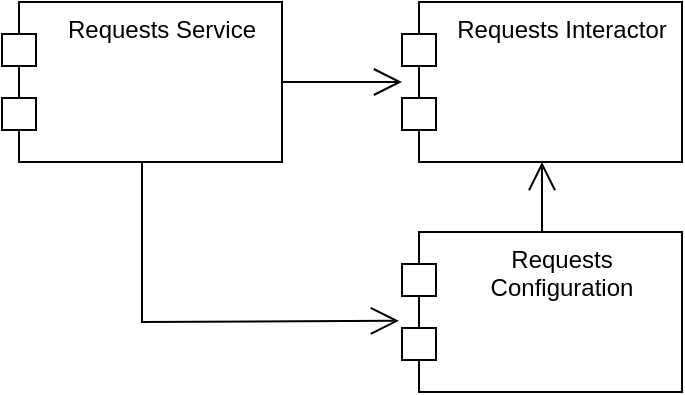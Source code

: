 <mxfile version="20.2.3" type="device"><diagram name="Page-1" id="5f0bae14-7c28-e335-631c-24af17079c00"><mxGraphModel dx="1986" dy="823" grid="1" gridSize="10" guides="1" tooltips="1" connect="1" arrows="1" fold="1" page="1" pageScale="1" pageWidth="1100" pageHeight="850" background="none" math="0" shadow="0"><root><mxCell id="0"/><mxCell id="1" parent="0"/><mxCell id="X54ivWlafeawKEd_XrKT-1" value="Requests Interactor" style="shape=module;align=left;spacingLeft=20;align=center;verticalAlign=top;jettyWidth=17;jettyHeight=16;" vertex="1" parent="1"><mxGeometry x="490" y="310" width="140" height="80" as="geometry"/></mxCell><mxCell id="X54ivWlafeawKEd_XrKT-2" value="Requests Service" style="shape=module;align=left;spacingLeft=20;align=center;verticalAlign=top;jettyWidth=17;jettyHeight=16;" vertex="1" parent="1"><mxGeometry x="290" y="310" width="140" height="80" as="geometry"/></mxCell><mxCell id="X54ivWlafeawKEd_XrKT-3" value="Requests &#10;Configuration" style="shape=module;align=left;spacingLeft=20;align=center;verticalAlign=top;jettyWidth=17;jettyHeight=16;" vertex="1" parent="1"><mxGeometry x="490" y="425" width="140" height="80" as="geometry"/></mxCell><mxCell id="X54ivWlafeawKEd_XrKT-4" value="" style="endArrow=open;endFill=1;endSize=12;html=1;rounded=0;exitX=0.5;exitY=0;exitDx=0;exitDy=0;entryX=0.5;entryY=1;entryDx=0;entryDy=0;" edge="1" parent="1" source="X54ivWlafeawKEd_XrKT-3" target="X54ivWlafeawKEd_XrKT-1"><mxGeometry width="160" relative="1" as="geometry"><mxPoint x="640" y="330" as="sourcePoint"/><mxPoint x="800" y="330" as="targetPoint"/></mxGeometry></mxCell><mxCell id="X54ivWlafeawKEd_XrKT-7" value="" style="endArrow=open;endFill=1;endSize=12;html=1;rounded=0;exitX=1;exitY=0.5;exitDx=0;exitDy=0;" edge="1" parent="1" source="X54ivWlafeawKEd_XrKT-2" target="X54ivWlafeawKEd_XrKT-1"><mxGeometry width="160" relative="1" as="geometry"><mxPoint x="640" y="330" as="sourcePoint"/><mxPoint x="800" y="330" as="targetPoint"/></mxGeometry></mxCell><mxCell id="X54ivWlafeawKEd_XrKT-8" value="" style="endArrow=open;endFill=1;endSize=12;html=1;rounded=0;entryX=-0.011;entryY=0.555;entryDx=0;entryDy=0;entryPerimeter=0;" edge="1" parent="1" target="X54ivWlafeawKEd_XrKT-3"><mxGeometry width="160" relative="1" as="geometry"><mxPoint x="360" y="390" as="sourcePoint"/><mxPoint x="800" y="400" as="targetPoint"/><Array as="points"><mxPoint x="360" y="470"/></Array></mxGeometry></mxCell></root></mxGraphModel></diagram></mxfile>